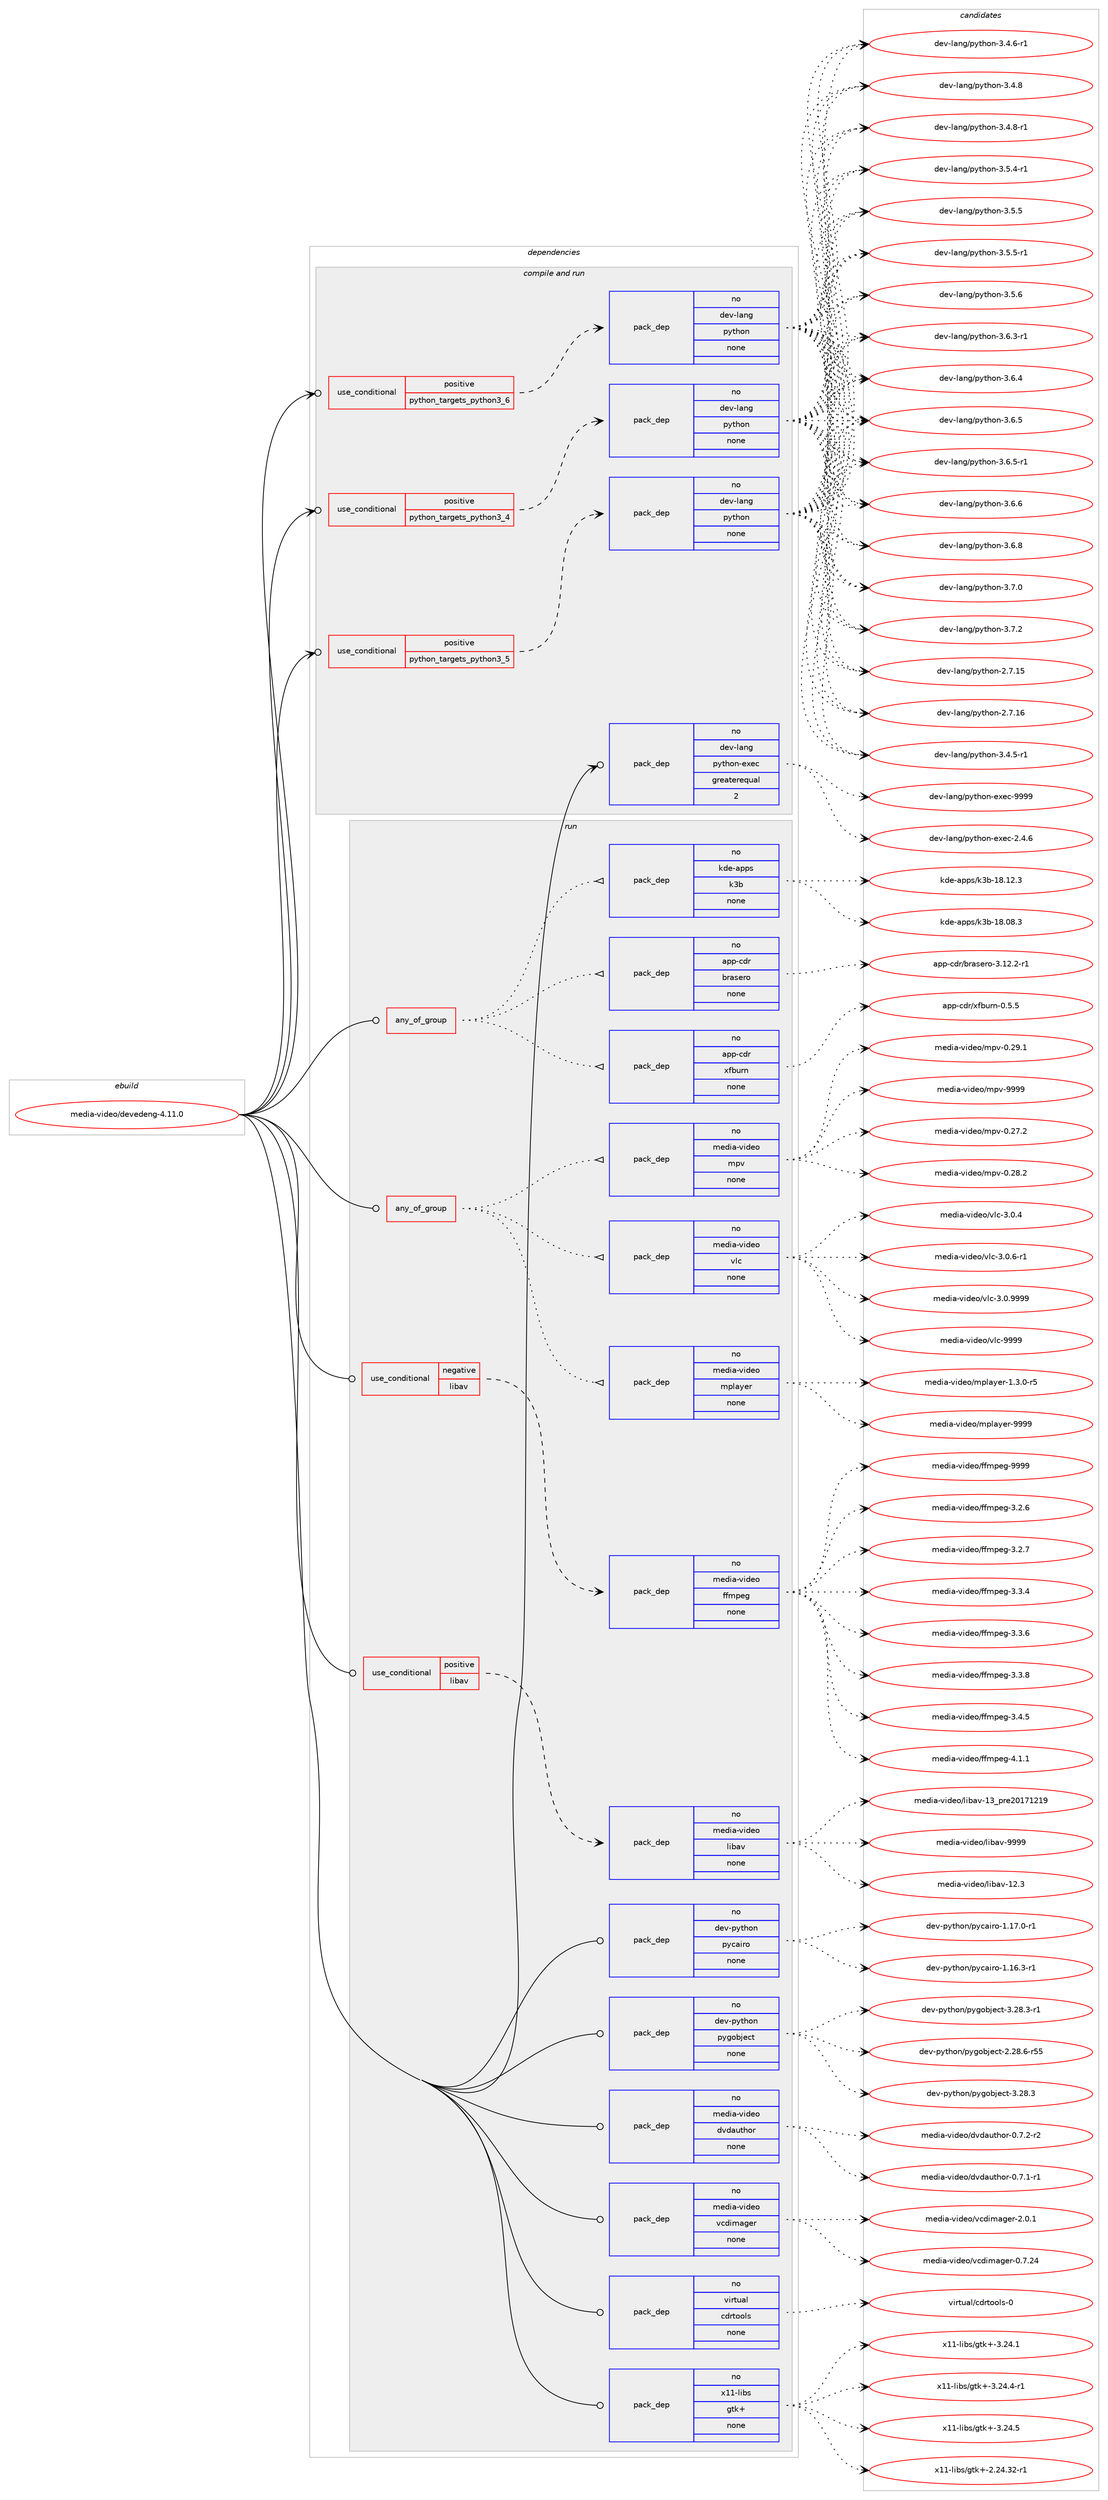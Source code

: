 digraph prolog {

# *************
# Graph options
# *************

newrank=true;
concentrate=true;
compound=true;
graph [rankdir=LR,fontname=Helvetica,fontsize=10,ranksep=1.5];#, ranksep=2.5, nodesep=0.2];
edge  [arrowhead=vee];
node  [fontname=Helvetica,fontsize=10];

# **********
# The ebuild
# **********

subgraph cluster_leftcol {
color=gray;
rank=same;
label=<<i>ebuild</i>>;
id [label="media-video/devedeng-4.11.0", color=red, width=4, href="../media-video/devedeng-4.11.0.svg"];
}

# ****************
# The dependencies
# ****************

subgraph cluster_midcol {
color=gray;
label=<<i>dependencies</i>>;
subgraph cluster_compile {
fillcolor="#eeeeee";
style=filled;
label=<<i>compile</i>>;
}
subgraph cluster_compileandrun {
fillcolor="#eeeeee";
style=filled;
label=<<i>compile and run</i>>;
subgraph cond439441 {
dependency1635398 [label=<<TABLE BORDER="0" CELLBORDER="1" CELLSPACING="0" CELLPADDING="4"><TR><TD ROWSPAN="3" CELLPADDING="10">use_conditional</TD></TR><TR><TD>positive</TD></TR><TR><TD>python_targets_python3_4</TD></TR></TABLE>>, shape=none, color=red];
subgraph pack1169543 {
dependency1635399 [label=<<TABLE BORDER="0" CELLBORDER="1" CELLSPACING="0" CELLPADDING="4" WIDTH="220"><TR><TD ROWSPAN="6" CELLPADDING="30">pack_dep</TD></TR><TR><TD WIDTH="110">no</TD></TR><TR><TD>dev-lang</TD></TR><TR><TD>python</TD></TR><TR><TD>none</TD></TR><TR><TD></TD></TR></TABLE>>, shape=none, color=blue];
}
dependency1635398:e -> dependency1635399:w [weight=20,style="dashed",arrowhead="vee"];
}
id:e -> dependency1635398:w [weight=20,style="solid",arrowhead="odotvee"];
subgraph cond439442 {
dependency1635400 [label=<<TABLE BORDER="0" CELLBORDER="1" CELLSPACING="0" CELLPADDING="4"><TR><TD ROWSPAN="3" CELLPADDING="10">use_conditional</TD></TR><TR><TD>positive</TD></TR><TR><TD>python_targets_python3_5</TD></TR></TABLE>>, shape=none, color=red];
subgraph pack1169544 {
dependency1635401 [label=<<TABLE BORDER="0" CELLBORDER="1" CELLSPACING="0" CELLPADDING="4" WIDTH="220"><TR><TD ROWSPAN="6" CELLPADDING="30">pack_dep</TD></TR><TR><TD WIDTH="110">no</TD></TR><TR><TD>dev-lang</TD></TR><TR><TD>python</TD></TR><TR><TD>none</TD></TR><TR><TD></TD></TR></TABLE>>, shape=none, color=blue];
}
dependency1635400:e -> dependency1635401:w [weight=20,style="dashed",arrowhead="vee"];
}
id:e -> dependency1635400:w [weight=20,style="solid",arrowhead="odotvee"];
subgraph cond439443 {
dependency1635402 [label=<<TABLE BORDER="0" CELLBORDER="1" CELLSPACING="0" CELLPADDING="4"><TR><TD ROWSPAN="3" CELLPADDING="10">use_conditional</TD></TR><TR><TD>positive</TD></TR><TR><TD>python_targets_python3_6</TD></TR></TABLE>>, shape=none, color=red];
subgraph pack1169545 {
dependency1635403 [label=<<TABLE BORDER="0" CELLBORDER="1" CELLSPACING="0" CELLPADDING="4" WIDTH="220"><TR><TD ROWSPAN="6" CELLPADDING="30">pack_dep</TD></TR><TR><TD WIDTH="110">no</TD></TR><TR><TD>dev-lang</TD></TR><TR><TD>python</TD></TR><TR><TD>none</TD></TR><TR><TD></TD></TR></TABLE>>, shape=none, color=blue];
}
dependency1635402:e -> dependency1635403:w [weight=20,style="dashed",arrowhead="vee"];
}
id:e -> dependency1635402:w [weight=20,style="solid",arrowhead="odotvee"];
subgraph pack1169546 {
dependency1635404 [label=<<TABLE BORDER="0" CELLBORDER="1" CELLSPACING="0" CELLPADDING="4" WIDTH="220"><TR><TD ROWSPAN="6" CELLPADDING="30">pack_dep</TD></TR><TR><TD WIDTH="110">no</TD></TR><TR><TD>dev-lang</TD></TR><TR><TD>python-exec</TD></TR><TR><TD>greaterequal</TD></TR><TR><TD>2</TD></TR></TABLE>>, shape=none, color=blue];
}
id:e -> dependency1635404:w [weight=20,style="solid",arrowhead="odotvee"];
}
subgraph cluster_run {
fillcolor="#eeeeee";
style=filled;
label=<<i>run</i>>;
subgraph any25644 {
dependency1635405 [label=<<TABLE BORDER="0" CELLBORDER="1" CELLSPACING="0" CELLPADDING="4"><TR><TD CELLPADDING="10">any_of_group</TD></TR></TABLE>>, shape=none, color=red];subgraph pack1169547 {
dependency1635406 [label=<<TABLE BORDER="0" CELLBORDER="1" CELLSPACING="0" CELLPADDING="4" WIDTH="220"><TR><TD ROWSPAN="6" CELLPADDING="30">pack_dep</TD></TR><TR><TD WIDTH="110">no</TD></TR><TR><TD>app-cdr</TD></TR><TR><TD>brasero</TD></TR><TR><TD>none</TD></TR><TR><TD></TD></TR></TABLE>>, shape=none, color=blue];
}
dependency1635405:e -> dependency1635406:w [weight=20,style="dotted",arrowhead="oinv"];
subgraph pack1169548 {
dependency1635407 [label=<<TABLE BORDER="0" CELLBORDER="1" CELLSPACING="0" CELLPADDING="4" WIDTH="220"><TR><TD ROWSPAN="6" CELLPADDING="30">pack_dep</TD></TR><TR><TD WIDTH="110">no</TD></TR><TR><TD>kde-apps</TD></TR><TR><TD>k3b</TD></TR><TR><TD>none</TD></TR><TR><TD></TD></TR></TABLE>>, shape=none, color=blue];
}
dependency1635405:e -> dependency1635407:w [weight=20,style="dotted",arrowhead="oinv"];
subgraph pack1169549 {
dependency1635408 [label=<<TABLE BORDER="0" CELLBORDER="1" CELLSPACING="0" CELLPADDING="4" WIDTH="220"><TR><TD ROWSPAN="6" CELLPADDING="30">pack_dep</TD></TR><TR><TD WIDTH="110">no</TD></TR><TR><TD>app-cdr</TD></TR><TR><TD>xfburn</TD></TR><TR><TD>none</TD></TR><TR><TD></TD></TR></TABLE>>, shape=none, color=blue];
}
dependency1635405:e -> dependency1635408:w [weight=20,style="dotted",arrowhead="oinv"];
}
id:e -> dependency1635405:w [weight=20,style="solid",arrowhead="odot"];
subgraph any25645 {
dependency1635409 [label=<<TABLE BORDER="0" CELLBORDER="1" CELLSPACING="0" CELLPADDING="4"><TR><TD CELLPADDING="10">any_of_group</TD></TR></TABLE>>, shape=none, color=red];subgraph pack1169550 {
dependency1635410 [label=<<TABLE BORDER="0" CELLBORDER="1" CELLSPACING="0" CELLPADDING="4" WIDTH="220"><TR><TD ROWSPAN="6" CELLPADDING="30">pack_dep</TD></TR><TR><TD WIDTH="110">no</TD></TR><TR><TD>media-video</TD></TR><TR><TD>vlc</TD></TR><TR><TD>none</TD></TR><TR><TD></TD></TR></TABLE>>, shape=none, color=blue];
}
dependency1635409:e -> dependency1635410:w [weight=20,style="dotted",arrowhead="oinv"];
subgraph pack1169551 {
dependency1635411 [label=<<TABLE BORDER="0" CELLBORDER="1" CELLSPACING="0" CELLPADDING="4" WIDTH="220"><TR><TD ROWSPAN="6" CELLPADDING="30">pack_dep</TD></TR><TR><TD WIDTH="110">no</TD></TR><TR><TD>media-video</TD></TR><TR><TD>mpv</TD></TR><TR><TD>none</TD></TR><TR><TD></TD></TR></TABLE>>, shape=none, color=blue];
}
dependency1635409:e -> dependency1635411:w [weight=20,style="dotted",arrowhead="oinv"];
subgraph pack1169552 {
dependency1635412 [label=<<TABLE BORDER="0" CELLBORDER="1" CELLSPACING="0" CELLPADDING="4" WIDTH="220"><TR><TD ROWSPAN="6" CELLPADDING="30">pack_dep</TD></TR><TR><TD WIDTH="110">no</TD></TR><TR><TD>media-video</TD></TR><TR><TD>mplayer</TD></TR><TR><TD>none</TD></TR><TR><TD></TD></TR></TABLE>>, shape=none, color=blue];
}
dependency1635409:e -> dependency1635412:w [weight=20,style="dotted",arrowhead="oinv"];
}
id:e -> dependency1635409:w [weight=20,style="solid",arrowhead="odot"];
subgraph cond439444 {
dependency1635413 [label=<<TABLE BORDER="0" CELLBORDER="1" CELLSPACING="0" CELLPADDING="4"><TR><TD ROWSPAN="3" CELLPADDING="10">use_conditional</TD></TR><TR><TD>negative</TD></TR><TR><TD>libav</TD></TR></TABLE>>, shape=none, color=red];
subgraph pack1169553 {
dependency1635414 [label=<<TABLE BORDER="0" CELLBORDER="1" CELLSPACING="0" CELLPADDING="4" WIDTH="220"><TR><TD ROWSPAN="6" CELLPADDING="30">pack_dep</TD></TR><TR><TD WIDTH="110">no</TD></TR><TR><TD>media-video</TD></TR><TR><TD>ffmpeg</TD></TR><TR><TD>none</TD></TR><TR><TD></TD></TR></TABLE>>, shape=none, color=blue];
}
dependency1635413:e -> dependency1635414:w [weight=20,style="dashed",arrowhead="vee"];
}
id:e -> dependency1635413:w [weight=20,style="solid",arrowhead="odot"];
subgraph cond439445 {
dependency1635415 [label=<<TABLE BORDER="0" CELLBORDER="1" CELLSPACING="0" CELLPADDING="4"><TR><TD ROWSPAN="3" CELLPADDING="10">use_conditional</TD></TR><TR><TD>positive</TD></TR><TR><TD>libav</TD></TR></TABLE>>, shape=none, color=red];
subgraph pack1169554 {
dependency1635416 [label=<<TABLE BORDER="0" CELLBORDER="1" CELLSPACING="0" CELLPADDING="4" WIDTH="220"><TR><TD ROWSPAN="6" CELLPADDING="30">pack_dep</TD></TR><TR><TD WIDTH="110">no</TD></TR><TR><TD>media-video</TD></TR><TR><TD>libav</TD></TR><TR><TD>none</TD></TR><TR><TD></TD></TR></TABLE>>, shape=none, color=blue];
}
dependency1635415:e -> dependency1635416:w [weight=20,style="dashed",arrowhead="vee"];
}
id:e -> dependency1635415:w [weight=20,style="solid",arrowhead="odot"];
subgraph pack1169555 {
dependency1635417 [label=<<TABLE BORDER="0" CELLBORDER="1" CELLSPACING="0" CELLPADDING="4" WIDTH="220"><TR><TD ROWSPAN="6" CELLPADDING="30">pack_dep</TD></TR><TR><TD WIDTH="110">no</TD></TR><TR><TD>dev-python</TD></TR><TR><TD>pycairo</TD></TR><TR><TD>none</TD></TR><TR><TD></TD></TR></TABLE>>, shape=none, color=blue];
}
id:e -> dependency1635417:w [weight=20,style="solid",arrowhead="odot"];
subgraph pack1169556 {
dependency1635418 [label=<<TABLE BORDER="0" CELLBORDER="1" CELLSPACING="0" CELLPADDING="4" WIDTH="220"><TR><TD ROWSPAN="6" CELLPADDING="30">pack_dep</TD></TR><TR><TD WIDTH="110">no</TD></TR><TR><TD>dev-python</TD></TR><TR><TD>pygobject</TD></TR><TR><TD>none</TD></TR><TR><TD></TD></TR></TABLE>>, shape=none, color=blue];
}
id:e -> dependency1635418:w [weight=20,style="solid",arrowhead="odot"];
subgraph pack1169557 {
dependency1635419 [label=<<TABLE BORDER="0" CELLBORDER="1" CELLSPACING="0" CELLPADDING="4" WIDTH="220"><TR><TD ROWSPAN="6" CELLPADDING="30">pack_dep</TD></TR><TR><TD WIDTH="110">no</TD></TR><TR><TD>media-video</TD></TR><TR><TD>dvdauthor</TD></TR><TR><TD>none</TD></TR><TR><TD></TD></TR></TABLE>>, shape=none, color=blue];
}
id:e -> dependency1635419:w [weight=20,style="solid",arrowhead="odot"];
subgraph pack1169558 {
dependency1635420 [label=<<TABLE BORDER="0" CELLBORDER="1" CELLSPACING="0" CELLPADDING="4" WIDTH="220"><TR><TD ROWSPAN="6" CELLPADDING="30">pack_dep</TD></TR><TR><TD WIDTH="110">no</TD></TR><TR><TD>media-video</TD></TR><TR><TD>vcdimager</TD></TR><TR><TD>none</TD></TR><TR><TD></TD></TR></TABLE>>, shape=none, color=blue];
}
id:e -> dependency1635420:w [weight=20,style="solid",arrowhead="odot"];
subgraph pack1169559 {
dependency1635421 [label=<<TABLE BORDER="0" CELLBORDER="1" CELLSPACING="0" CELLPADDING="4" WIDTH="220"><TR><TD ROWSPAN="6" CELLPADDING="30">pack_dep</TD></TR><TR><TD WIDTH="110">no</TD></TR><TR><TD>virtual</TD></TR><TR><TD>cdrtools</TD></TR><TR><TD>none</TD></TR><TR><TD></TD></TR></TABLE>>, shape=none, color=blue];
}
id:e -> dependency1635421:w [weight=20,style="solid",arrowhead="odot"];
subgraph pack1169560 {
dependency1635422 [label=<<TABLE BORDER="0" CELLBORDER="1" CELLSPACING="0" CELLPADDING="4" WIDTH="220"><TR><TD ROWSPAN="6" CELLPADDING="30">pack_dep</TD></TR><TR><TD WIDTH="110">no</TD></TR><TR><TD>x11-libs</TD></TR><TR><TD>gtk+</TD></TR><TR><TD>none</TD></TR><TR><TD></TD></TR></TABLE>>, shape=none, color=blue];
}
id:e -> dependency1635422:w [weight=20,style="solid",arrowhead="odot"];
}
}

# **************
# The candidates
# **************

subgraph cluster_choices {
rank=same;
color=gray;
label=<<i>candidates</i>>;

subgraph choice1169543 {
color=black;
nodesep=1;
choice10010111845108971101034711212111610411111045504655464953 [label="dev-lang/python-2.7.15", color=red, width=4,href="../dev-lang/python-2.7.15.svg"];
choice10010111845108971101034711212111610411111045504655464954 [label="dev-lang/python-2.7.16", color=red, width=4,href="../dev-lang/python-2.7.16.svg"];
choice1001011184510897110103471121211161041111104551465246534511449 [label="dev-lang/python-3.4.5-r1", color=red, width=4,href="../dev-lang/python-3.4.5-r1.svg"];
choice1001011184510897110103471121211161041111104551465246544511449 [label="dev-lang/python-3.4.6-r1", color=red, width=4,href="../dev-lang/python-3.4.6-r1.svg"];
choice100101118451089711010347112121116104111110455146524656 [label="dev-lang/python-3.4.8", color=red, width=4,href="../dev-lang/python-3.4.8.svg"];
choice1001011184510897110103471121211161041111104551465246564511449 [label="dev-lang/python-3.4.8-r1", color=red, width=4,href="../dev-lang/python-3.4.8-r1.svg"];
choice1001011184510897110103471121211161041111104551465346524511449 [label="dev-lang/python-3.5.4-r1", color=red, width=4,href="../dev-lang/python-3.5.4-r1.svg"];
choice100101118451089711010347112121116104111110455146534653 [label="dev-lang/python-3.5.5", color=red, width=4,href="../dev-lang/python-3.5.5.svg"];
choice1001011184510897110103471121211161041111104551465346534511449 [label="dev-lang/python-3.5.5-r1", color=red, width=4,href="../dev-lang/python-3.5.5-r1.svg"];
choice100101118451089711010347112121116104111110455146534654 [label="dev-lang/python-3.5.6", color=red, width=4,href="../dev-lang/python-3.5.6.svg"];
choice1001011184510897110103471121211161041111104551465446514511449 [label="dev-lang/python-3.6.3-r1", color=red, width=4,href="../dev-lang/python-3.6.3-r1.svg"];
choice100101118451089711010347112121116104111110455146544652 [label="dev-lang/python-3.6.4", color=red, width=4,href="../dev-lang/python-3.6.4.svg"];
choice100101118451089711010347112121116104111110455146544653 [label="dev-lang/python-3.6.5", color=red, width=4,href="../dev-lang/python-3.6.5.svg"];
choice1001011184510897110103471121211161041111104551465446534511449 [label="dev-lang/python-3.6.5-r1", color=red, width=4,href="../dev-lang/python-3.6.5-r1.svg"];
choice100101118451089711010347112121116104111110455146544654 [label="dev-lang/python-3.6.6", color=red, width=4,href="../dev-lang/python-3.6.6.svg"];
choice100101118451089711010347112121116104111110455146544656 [label="dev-lang/python-3.6.8", color=red, width=4,href="../dev-lang/python-3.6.8.svg"];
choice100101118451089711010347112121116104111110455146554648 [label="dev-lang/python-3.7.0", color=red, width=4,href="../dev-lang/python-3.7.0.svg"];
choice100101118451089711010347112121116104111110455146554650 [label="dev-lang/python-3.7.2", color=red, width=4,href="../dev-lang/python-3.7.2.svg"];
dependency1635399:e -> choice10010111845108971101034711212111610411111045504655464953:w [style=dotted,weight="100"];
dependency1635399:e -> choice10010111845108971101034711212111610411111045504655464954:w [style=dotted,weight="100"];
dependency1635399:e -> choice1001011184510897110103471121211161041111104551465246534511449:w [style=dotted,weight="100"];
dependency1635399:e -> choice1001011184510897110103471121211161041111104551465246544511449:w [style=dotted,weight="100"];
dependency1635399:e -> choice100101118451089711010347112121116104111110455146524656:w [style=dotted,weight="100"];
dependency1635399:e -> choice1001011184510897110103471121211161041111104551465246564511449:w [style=dotted,weight="100"];
dependency1635399:e -> choice1001011184510897110103471121211161041111104551465346524511449:w [style=dotted,weight="100"];
dependency1635399:e -> choice100101118451089711010347112121116104111110455146534653:w [style=dotted,weight="100"];
dependency1635399:e -> choice1001011184510897110103471121211161041111104551465346534511449:w [style=dotted,weight="100"];
dependency1635399:e -> choice100101118451089711010347112121116104111110455146534654:w [style=dotted,weight="100"];
dependency1635399:e -> choice1001011184510897110103471121211161041111104551465446514511449:w [style=dotted,weight="100"];
dependency1635399:e -> choice100101118451089711010347112121116104111110455146544652:w [style=dotted,weight="100"];
dependency1635399:e -> choice100101118451089711010347112121116104111110455146544653:w [style=dotted,weight="100"];
dependency1635399:e -> choice1001011184510897110103471121211161041111104551465446534511449:w [style=dotted,weight="100"];
dependency1635399:e -> choice100101118451089711010347112121116104111110455146544654:w [style=dotted,weight="100"];
dependency1635399:e -> choice100101118451089711010347112121116104111110455146544656:w [style=dotted,weight="100"];
dependency1635399:e -> choice100101118451089711010347112121116104111110455146554648:w [style=dotted,weight="100"];
dependency1635399:e -> choice100101118451089711010347112121116104111110455146554650:w [style=dotted,weight="100"];
}
subgraph choice1169544 {
color=black;
nodesep=1;
choice10010111845108971101034711212111610411111045504655464953 [label="dev-lang/python-2.7.15", color=red, width=4,href="../dev-lang/python-2.7.15.svg"];
choice10010111845108971101034711212111610411111045504655464954 [label="dev-lang/python-2.7.16", color=red, width=4,href="../dev-lang/python-2.7.16.svg"];
choice1001011184510897110103471121211161041111104551465246534511449 [label="dev-lang/python-3.4.5-r1", color=red, width=4,href="../dev-lang/python-3.4.5-r1.svg"];
choice1001011184510897110103471121211161041111104551465246544511449 [label="dev-lang/python-3.4.6-r1", color=red, width=4,href="../dev-lang/python-3.4.6-r1.svg"];
choice100101118451089711010347112121116104111110455146524656 [label="dev-lang/python-3.4.8", color=red, width=4,href="../dev-lang/python-3.4.8.svg"];
choice1001011184510897110103471121211161041111104551465246564511449 [label="dev-lang/python-3.4.8-r1", color=red, width=4,href="../dev-lang/python-3.4.8-r1.svg"];
choice1001011184510897110103471121211161041111104551465346524511449 [label="dev-lang/python-3.5.4-r1", color=red, width=4,href="../dev-lang/python-3.5.4-r1.svg"];
choice100101118451089711010347112121116104111110455146534653 [label="dev-lang/python-3.5.5", color=red, width=4,href="../dev-lang/python-3.5.5.svg"];
choice1001011184510897110103471121211161041111104551465346534511449 [label="dev-lang/python-3.5.5-r1", color=red, width=4,href="../dev-lang/python-3.5.5-r1.svg"];
choice100101118451089711010347112121116104111110455146534654 [label="dev-lang/python-3.5.6", color=red, width=4,href="../dev-lang/python-3.5.6.svg"];
choice1001011184510897110103471121211161041111104551465446514511449 [label="dev-lang/python-3.6.3-r1", color=red, width=4,href="../dev-lang/python-3.6.3-r1.svg"];
choice100101118451089711010347112121116104111110455146544652 [label="dev-lang/python-3.6.4", color=red, width=4,href="../dev-lang/python-3.6.4.svg"];
choice100101118451089711010347112121116104111110455146544653 [label="dev-lang/python-3.6.5", color=red, width=4,href="../dev-lang/python-3.6.5.svg"];
choice1001011184510897110103471121211161041111104551465446534511449 [label="dev-lang/python-3.6.5-r1", color=red, width=4,href="../dev-lang/python-3.6.5-r1.svg"];
choice100101118451089711010347112121116104111110455146544654 [label="dev-lang/python-3.6.6", color=red, width=4,href="../dev-lang/python-3.6.6.svg"];
choice100101118451089711010347112121116104111110455146544656 [label="dev-lang/python-3.6.8", color=red, width=4,href="../dev-lang/python-3.6.8.svg"];
choice100101118451089711010347112121116104111110455146554648 [label="dev-lang/python-3.7.0", color=red, width=4,href="../dev-lang/python-3.7.0.svg"];
choice100101118451089711010347112121116104111110455146554650 [label="dev-lang/python-3.7.2", color=red, width=4,href="../dev-lang/python-3.7.2.svg"];
dependency1635401:e -> choice10010111845108971101034711212111610411111045504655464953:w [style=dotted,weight="100"];
dependency1635401:e -> choice10010111845108971101034711212111610411111045504655464954:w [style=dotted,weight="100"];
dependency1635401:e -> choice1001011184510897110103471121211161041111104551465246534511449:w [style=dotted,weight="100"];
dependency1635401:e -> choice1001011184510897110103471121211161041111104551465246544511449:w [style=dotted,weight="100"];
dependency1635401:e -> choice100101118451089711010347112121116104111110455146524656:w [style=dotted,weight="100"];
dependency1635401:e -> choice1001011184510897110103471121211161041111104551465246564511449:w [style=dotted,weight="100"];
dependency1635401:e -> choice1001011184510897110103471121211161041111104551465346524511449:w [style=dotted,weight="100"];
dependency1635401:e -> choice100101118451089711010347112121116104111110455146534653:w [style=dotted,weight="100"];
dependency1635401:e -> choice1001011184510897110103471121211161041111104551465346534511449:w [style=dotted,weight="100"];
dependency1635401:e -> choice100101118451089711010347112121116104111110455146534654:w [style=dotted,weight="100"];
dependency1635401:e -> choice1001011184510897110103471121211161041111104551465446514511449:w [style=dotted,weight="100"];
dependency1635401:e -> choice100101118451089711010347112121116104111110455146544652:w [style=dotted,weight="100"];
dependency1635401:e -> choice100101118451089711010347112121116104111110455146544653:w [style=dotted,weight="100"];
dependency1635401:e -> choice1001011184510897110103471121211161041111104551465446534511449:w [style=dotted,weight="100"];
dependency1635401:e -> choice100101118451089711010347112121116104111110455146544654:w [style=dotted,weight="100"];
dependency1635401:e -> choice100101118451089711010347112121116104111110455146544656:w [style=dotted,weight="100"];
dependency1635401:e -> choice100101118451089711010347112121116104111110455146554648:w [style=dotted,weight="100"];
dependency1635401:e -> choice100101118451089711010347112121116104111110455146554650:w [style=dotted,weight="100"];
}
subgraph choice1169545 {
color=black;
nodesep=1;
choice10010111845108971101034711212111610411111045504655464953 [label="dev-lang/python-2.7.15", color=red, width=4,href="../dev-lang/python-2.7.15.svg"];
choice10010111845108971101034711212111610411111045504655464954 [label="dev-lang/python-2.7.16", color=red, width=4,href="../dev-lang/python-2.7.16.svg"];
choice1001011184510897110103471121211161041111104551465246534511449 [label="dev-lang/python-3.4.5-r1", color=red, width=4,href="../dev-lang/python-3.4.5-r1.svg"];
choice1001011184510897110103471121211161041111104551465246544511449 [label="dev-lang/python-3.4.6-r1", color=red, width=4,href="../dev-lang/python-3.4.6-r1.svg"];
choice100101118451089711010347112121116104111110455146524656 [label="dev-lang/python-3.4.8", color=red, width=4,href="../dev-lang/python-3.4.8.svg"];
choice1001011184510897110103471121211161041111104551465246564511449 [label="dev-lang/python-3.4.8-r1", color=red, width=4,href="../dev-lang/python-3.4.8-r1.svg"];
choice1001011184510897110103471121211161041111104551465346524511449 [label="dev-lang/python-3.5.4-r1", color=red, width=4,href="../dev-lang/python-3.5.4-r1.svg"];
choice100101118451089711010347112121116104111110455146534653 [label="dev-lang/python-3.5.5", color=red, width=4,href="../dev-lang/python-3.5.5.svg"];
choice1001011184510897110103471121211161041111104551465346534511449 [label="dev-lang/python-3.5.5-r1", color=red, width=4,href="../dev-lang/python-3.5.5-r1.svg"];
choice100101118451089711010347112121116104111110455146534654 [label="dev-lang/python-3.5.6", color=red, width=4,href="../dev-lang/python-3.5.6.svg"];
choice1001011184510897110103471121211161041111104551465446514511449 [label="dev-lang/python-3.6.3-r1", color=red, width=4,href="../dev-lang/python-3.6.3-r1.svg"];
choice100101118451089711010347112121116104111110455146544652 [label="dev-lang/python-3.6.4", color=red, width=4,href="../dev-lang/python-3.6.4.svg"];
choice100101118451089711010347112121116104111110455146544653 [label="dev-lang/python-3.6.5", color=red, width=4,href="../dev-lang/python-3.6.5.svg"];
choice1001011184510897110103471121211161041111104551465446534511449 [label="dev-lang/python-3.6.5-r1", color=red, width=4,href="../dev-lang/python-3.6.5-r1.svg"];
choice100101118451089711010347112121116104111110455146544654 [label="dev-lang/python-3.6.6", color=red, width=4,href="../dev-lang/python-3.6.6.svg"];
choice100101118451089711010347112121116104111110455146544656 [label="dev-lang/python-3.6.8", color=red, width=4,href="../dev-lang/python-3.6.8.svg"];
choice100101118451089711010347112121116104111110455146554648 [label="dev-lang/python-3.7.0", color=red, width=4,href="../dev-lang/python-3.7.0.svg"];
choice100101118451089711010347112121116104111110455146554650 [label="dev-lang/python-3.7.2", color=red, width=4,href="../dev-lang/python-3.7.2.svg"];
dependency1635403:e -> choice10010111845108971101034711212111610411111045504655464953:w [style=dotted,weight="100"];
dependency1635403:e -> choice10010111845108971101034711212111610411111045504655464954:w [style=dotted,weight="100"];
dependency1635403:e -> choice1001011184510897110103471121211161041111104551465246534511449:w [style=dotted,weight="100"];
dependency1635403:e -> choice1001011184510897110103471121211161041111104551465246544511449:w [style=dotted,weight="100"];
dependency1635403:e -> choice100101118451089711010347112121116104111110455146524656:w [style=dotted,weight="100"];
dependency1635403:e -> choice1001011184510897110103471121211161041111104551465246564511449:w [style=dotted,weight="100"];
dependency1635403:e -> choice1001011184510897110103471121211161041111104551465346524511449:w [style=dotted,weight="100"];
dependency1635403:e -> choice100101118451089711010347112121116104111110455146534653:w [style=dotted,weight="100"];
dependency1635403:e -> choice1001011184510897110103471121211161041111104551465346534511449:w [style=dotted,weight="100"];
dependency1635403:e -> choice100101118451089711010347112121116104111110455146534654:w [style=dotted,weight="100"];
dependency1635403:e -> choice1001011184510897110103471121211161041111104551465446514511449:w [style=dotted,weight="100"];
dependency1635403:e -> choice100101118451089711010347112121116104111110455146544652:w [style=dotted,weight="100"];
dependency1635403:e -> choice100101118451089711010347112121116104111110455146544653:w [style=dotted,weight="100"];
dependency1635403:e -> choice1001011184510897110103471121211161041111104551465446534511449:w [style=dotted,weight="100"];
dependency1635403:e -> choice100101118451089711010347112121116104111110455146544654:w [style=dotted,weight="100"];
dependency1635403:e -> choice100101118451089711010347112121116104111110455146544656:w [style=dotted,weight="100"];
dependency1635403:e -> choice100101118451089711010347112121116104111110455146554648:w [style=dotted,weight="100"];
dependency1635403:e -> choice100101118451089711010347112121116104111110455146554650:w [style=dotted,weight="100"];
}
subgraph choice1169546 {
color=black;
nodesep=1;
choice1001011184510897110103471121211161041111104510112010199455046524654 [label="dev-lang/python-exec-2.4.6", color=red, width=4,href="../dev-lang/python-exec-2.4.6.svg"];
choice10010111845108971101034711212111610411111045101120101994557575757 [label="dev-lang/python-exec-9999", color=red, width=4,href="../dev-lang/python-exec-9999.svg"];
dependency1635404:e -> choice1001011184510897110103471121211161041111104510112010199455046524654:w [style=dotted,weight="100"];
dependency1635404:e -> choice10010111845108971101034711212111610411111045101120101994557575757:w [style=dotted,weight="100"];
}
subgraph choice1169547 {
color=black;
nodesep=1;
choice971121124599100114479811497115101114111455146495046504511449 [label="app-cdr/brasero-3.12.2-r1", color=red, width=4,href="../app-cdr/brasero-3.12.2-r1.svg"];
dependency1635406:e -> choice971121124599100114479811497115101114111455146495046504511449:w [style=dotted,weight="100"];
}
subgraph choice1169548 {
color=black;
nodesep=1;
choice10710010145971121121154710751984549564648564651 [label="kde-apps/k3b-18.08.3", color=red, width=4,href="../kde-apps/k3b-18.08.3.svg"];
choice10710010145971121121154710751984549564649504651 [label="kde-apps/k3b-18.12.3", color=red, width=4,href="../kde-apps/k3b-18.12.3.svg"];
dependency1635407:e -> choice10710010145971121121154710751984549564648564651:w [style=dotted,weight="100"];
dependency1635407:e -> choice10710010145971121121154710751984549564649504651:w [style=dotted,weight="100"];
}
subgraph choice1169549 {
color=black;
nodesep=1;
choice9711211245991001144712010298117114110454846534653 [label="app-cdr/xfburn-0.5.5", color=red, width=4,href="../app-cdr/xfburn-0.5.5.svg"];
dependency1635408:e -> choice9711211245991001144712010298117114110454846534653:w [style=dotted,weight="100"];
}
subgraph choice1169550 {
color=black;
nodesep=1;
choice10910110010597451181051001011114711810899455146484652 [label="media-video/vlc-3.0.4", color=red, width=4,href="../media-video/vlc-3.0.4.svg"];
choice109101100105974511810510010111147118108994551464846544511449 [label="media-video/vlc-3.0.6-r1", color=red, width=4,href="../media-video/vlc-3.0.6-r1.svg"];
choice10910110010597451181051001011114711810899455146484657575757 [label="media-video/vlc-3.0.9999", color=red, width=4,href="../media-video/vlc-3.0.9999.svg"];
choice109101100105974511810510010111147118108994557575757 [label="media-video/vlc-9999", color=red, width=4,href="../media-video/vlc-9999.svg"];
dependency1635410:e -> choice10910110010597451181051001011114711810899455146484652:w [style=dotted,weight="100"];
dependency1635410:e -> choice109101100105974511810510010111147118108994551464846544511449:w [style=dotted,weight="100"];
dependency1635410:e -> choice10910110010597451181051001011114711810899455146484657575757:w [style=dotted,weight="100"];
dependency1635410:e -> choice109101100105974511810510010111147118108994557575757:w [style=dotted,weight="100"];
}
subgraph choice1169551 {
color=black;
nodesep=1;
choice10910110010597451181051001011114710911211845484650554650 [label="media-video/mpv-0.27.2", color=red, width=4,href="../media-video/mpv-0.27.2.svg"];
choice10910110010597451181051001011114710911211845484650564650 [label="media-video/mpv-0.28.2", color=red, width=4,href="../media-video/mpv-0.28.2.svg"];
choice10910110010597451181051001011114710911211845484650574649 [label="media-video/mpv-0.29.1", color=red, width=4,href="../media-video/mpv-0.29.1.svg"];
choice1091011001059745118105100101111471091121184557575757 [label="media-video/mpv-9999", color=red, width=4,href="../media-video/mpv-9999.svg"];
dependency1635411:e -> choice10910110010597451181051001011114710911211845484650554650:w [style=dotted,weight="100"];
dependency1635411:e -> choice10910110010597451181051001011114710911211845484650564650:w [style=dotted,weight="100"];
dependency1635411:e -> choice10910110010597451181051001011114710911211845484650574649:w [style=dotted,weight="100"];
dependency1635411:e -> choice1091011001059745118105100101111471091121184557575757:w [style=dotted,weight="100"];
}
subgraph choice1169552 {
color=black;
nodesep=1;
choice109101100105974511810510010111147109112108971211011144549465146484511453 [label="media-video/mplayer-1.3.0-r5", color=red, width=4,href="../media-video/mplayer-1.3.0-r5.svg"];
choice109101100105974511810510010111147109112108971211011144557575757 [label="media-video/mplayer-9999", color=red, width=4,href="../media-video/mplayer-9999.svg"];
dependency1635412:e -> choice109101100105974511810510010111147109112108971211011144549465146484511453:w [style=dotted,weight="100"];
dependency1635412:e -> choice109101100105974511810510010111147109112108971211011144557575757:w [style=dotted,weight="100"];
}
subgraph choice1169553 {
color=black;
nodesep=1;
choice109101100105974511810510010111147102102109112101103455146504654 [label="media-video/ffmpeg-3.2.6", color=red, width=4,href="../media-video/ffmpeg-3.2.6.svg"];
choice109101100105974511810510010111147102102109112101103455146504655 [label="media-video/ffmpeg-3.2.7", color=red, width=4,href="../media-video/ffmpeg-3.2.7.svg"];
choice109101100105974511810510010111147102102109112101103455146514652 [label="media-video/ffmpeg-3.3.4", color=red, width=4,href="../media-video/ffmpeg-3.3.4.svg"];
choice109101100105974511810510010111147102102109112101103455146514654 [label="media-video/ffmpeg-3.3.6", color=red, width=4,href="../media-video/ffmpeg-3.3.6.svg"];
choice109101100105974511810510010111147102102109112101103455146514656 [label="media-video/ffmpeg-3.3.8", color=red, width=4,href="../media-video/ffmpeg-3.3.8.svg"];
choice109101100105974511810510010111147102102109112101103455146524653 [label="media-video/ffmpeg-3.4.5", color=red, width=4,href="../media-video/ffmpeg-3.4.5.svg"];
choice109101100105974511810510010111147102102109112101103455246494649 [label="media-video/ffmpeg-4.1.1", color=red, width=4,href="../media-video/ffmpeg-4.1.1.svg"];
choice1091011001059745118105100101111471021021091121011034557575757 [label="media-video/ffmpeg-9999", color=red, width=4,href="../media-video/ffmpeg-9999.svg"];
dependency1635414:e -> choice109101100105974511810510010111147102102109112101103455146504654:w [style=dotted,weight="100"];
dependency1635414:e -> choice109101100105974511810510010111147102102109112101103455146504655:w [style=dotted,weight="100"];
dependency1635414:e -> choice109101100105974511810510010111147102102109112101103455146514652:w [style=dotted,weight="100"];
dependency1635414:e -> choice109101100105974511810510010111147102102109112101103455146514654:w [style=dotted,weight="100"];
dependency1635414:e -> choice109101100105974511810510010111147102102109112101103455146514656:w [style=dotted,weight="100"];
dependency1635414:e -> choice109101100105974511810510010111147102102109112101103455146524653:w [style=dotted,weight="100"];
dependency1635414:e -> choice109101100105974511810510010111147102102109112101103455246494649:w [style=dotted,weight="100"];
dependency1635414:e -> choice1091011001059745118105100101111471021021091121011034557575757:w [style=dotted,weight="100"];
}
subgraph choice1169554 {
color=black;
nodesep=1;
choice10910110010597451181051001011114710810598971184549504651 [label="media-video/libav-12.3", color=red, width=4,href="../media-video/libav-12.3.svg"];
choice1091011001059745118105100101111471081059897118454951951121141015048495549504957 [label="media-video/libav-13_pre20171219", color=red, width=4,href="../media-video/libav-13_pre20171219.svg"];
choice10910110010597451181051001011114710810598971184557575757 [label="media-video/libav-9999", color=red, width=4,href="../media-video/libav-9999.svg"];
dependency1635416:e -> choice10910110010597451181051001011114710810598971184549504651:w [style=dotted,weight="100"];
dependency1635416:e -> choice1091011001059745118105100101111471081059897118454951951121141015048495549504957:w [style=dotted,weight="100"];
dependency1635416:e -> choice10910110010597451181051001011114710810598971184557575757:w [style=dotted,weight="100"];
}
subgraph choice1169555 {
color=black;
nodesep=1;
choice10010111845112121116104111110471121219997105114111454946495446514511449 [label="dev-python/pycairo-1.16.3-r1", color=red, width=4,href="../dev-python/pycairo-1.16.3-r1.svg"];
choice10010111845112121116104111110471121219997105114111454946495546484511449 [label="dev-python/pycairo-1.17.0-r1", color=red, width=4,href="../dev-python/pycairo-1.17.0-r1.svg"];
dependency1635417:e -> choice10010111845112121116104111110471121219997105114111454946495446514511449:w [style=dotted,weight="100"];
dependency1635417:e -> choice10010111845112121116104111110471121219997105114111454946495546484511449:w [style=dotted,weight="100"];
}
subgraph choice1169556 {
color=black;
nodesep=1;
choice1001011184511212111610411111047112121103111981061019911645504650564654451145353 [label="dev-python/pygobject-2.28.6-r55", color=red, width=4,href="../dev-python/pygobject-2.28.6-r55.svg"];
choice1001011184511212111610411111047112121103111981061019911645514650564651 [label="dev-python/pygobject-3.28.3", color=red, width=4,href="../dev-python/pygobject-3.28.3.svg"];
choice10010111845112121116104111110471121211031119810610199116455146505646514511449 [label="dev-python/pygobject-3.28.3-r1", color=red, width=4,href="../dev-python/pygobject-3.28.3-r1.svg"];
dependency1635418:e -> choice1001011184511212111610411111047112121103111981061019911645504650564654451145353:w [style=dotted,weight="100"];
dependency1635418:e -> choice1001011184511212111610411111047112121103111981061019911645514650564651:w [style=dotted,weight="100"];
dependency1635418:e -> choice10010111845112121116104111110471121211031119810610199116455146505646514511449:w [style=dotted,weight="100"];
}
subgraph choice1169557 {
color=black;
nodesep=1;
choice109101100105974511810510010111147100118100971171161041111144548465546494511449 [label="media-video/dvdauthor-0.7.1-r1", color=red, width=4,href="../media-video/dvdauthor-0.7.1-r1.svg"];
choice109101100105974511810510010111147100118100971171161041111144548465546504511450 [label="media-video/dvdauthor-0.7.2-r2", color=red, width=4,href="../media-video/dvdauthor-0.7.2-r2.svg"];
dependency1635419:e -> choice109101100105974511810510010111147100118100971171161041111144548465546494511449:w [style=dotted,weight="100"];
dependency1635419:e -> choice109101100105974511810510010111147100118100971171161041111144548465546504511450:w [style=dotted,weight="100"];
}
subgraph choice1169558 {
color=black;
nodesep=1;
choice109101100105974511810510010111147118991001051099710310111445484655465052 [label="media-video/vcdimager-0.7.24", color=red, width=4,href="../media-video/vcdimager-0.7.24.svg"];
choice1091011001059745118105100101111471189910010510997103101114455046484649 [label="media-video/vcdimager-2.0.1", color=red, width=4,href="../media-video/vcdimager-2.0.1.svg"];
dependency1635420:e -> choice109101100105974511810510010111147118991001051099710310111445484655465052:w [style=dotted,weight="100"];
dependency1635420:e -> choice1091011001059745118105100101111471189910010510997103101114455046484649:w [style=dotted,weight="100"];
}
subgraph choice1169559 {
color=black;
nodesep=1;
choice1181051141161179710847991001141161111111081154548 [label="virtual/cdrtools-0", color=red, width=4,href="../virtual/cdrtools-0.svg"];
dependency1635421:e -> choice1181051141161179710847991001141161111111081154548:w [style=dotted,weight="100"];
}
subgraph choice1169560 {
color=black;
nodesep=1;
choice12049494510810598115471031161074345504650524651504511449 [label="x11-libs/gtk+-2.24.32-r1", color=red, width=4,href="../x11-libs/gtk+-2.24.32-r1.svg"];
choice12049494510810598115471031161074345514650524649 [label="x11-libs/gtk+-3.24.1", color=red, width=4,href="../x11-libs/gtk+-3.24.1.svg"];
choice120494945108105981154710311610743455146505246524511449 [label="x11-libs/gtk+-3.24.4-r1", color=red, width=4,href="../x11-libs/gtk+-3.24.4-r1.svg"];
choice12049494510810598115471031161074345514650524653 [label="x11-libs/gtk+-3.24.5", color=red, width=4,href="../x11-libs/gtk+-3.24.5.svg"];
dependency1635422:e -> choice12049494510810598115471031161074345504650524651504511449:w [style=dotted,weight="100"];
dependency1635422:e -> choice12049494510810598115471031161074345514650524649:w [style=dotted,weight="100"];
dependency1635422:e -> choice120494945108105981154710311610743455146505246524511449:w [style=dotted,weight="100"];
dependency1635422:e -> choice12049494510810598115471031161074345514650524653:w [style=dotted,weight="100"];
}
}

}
